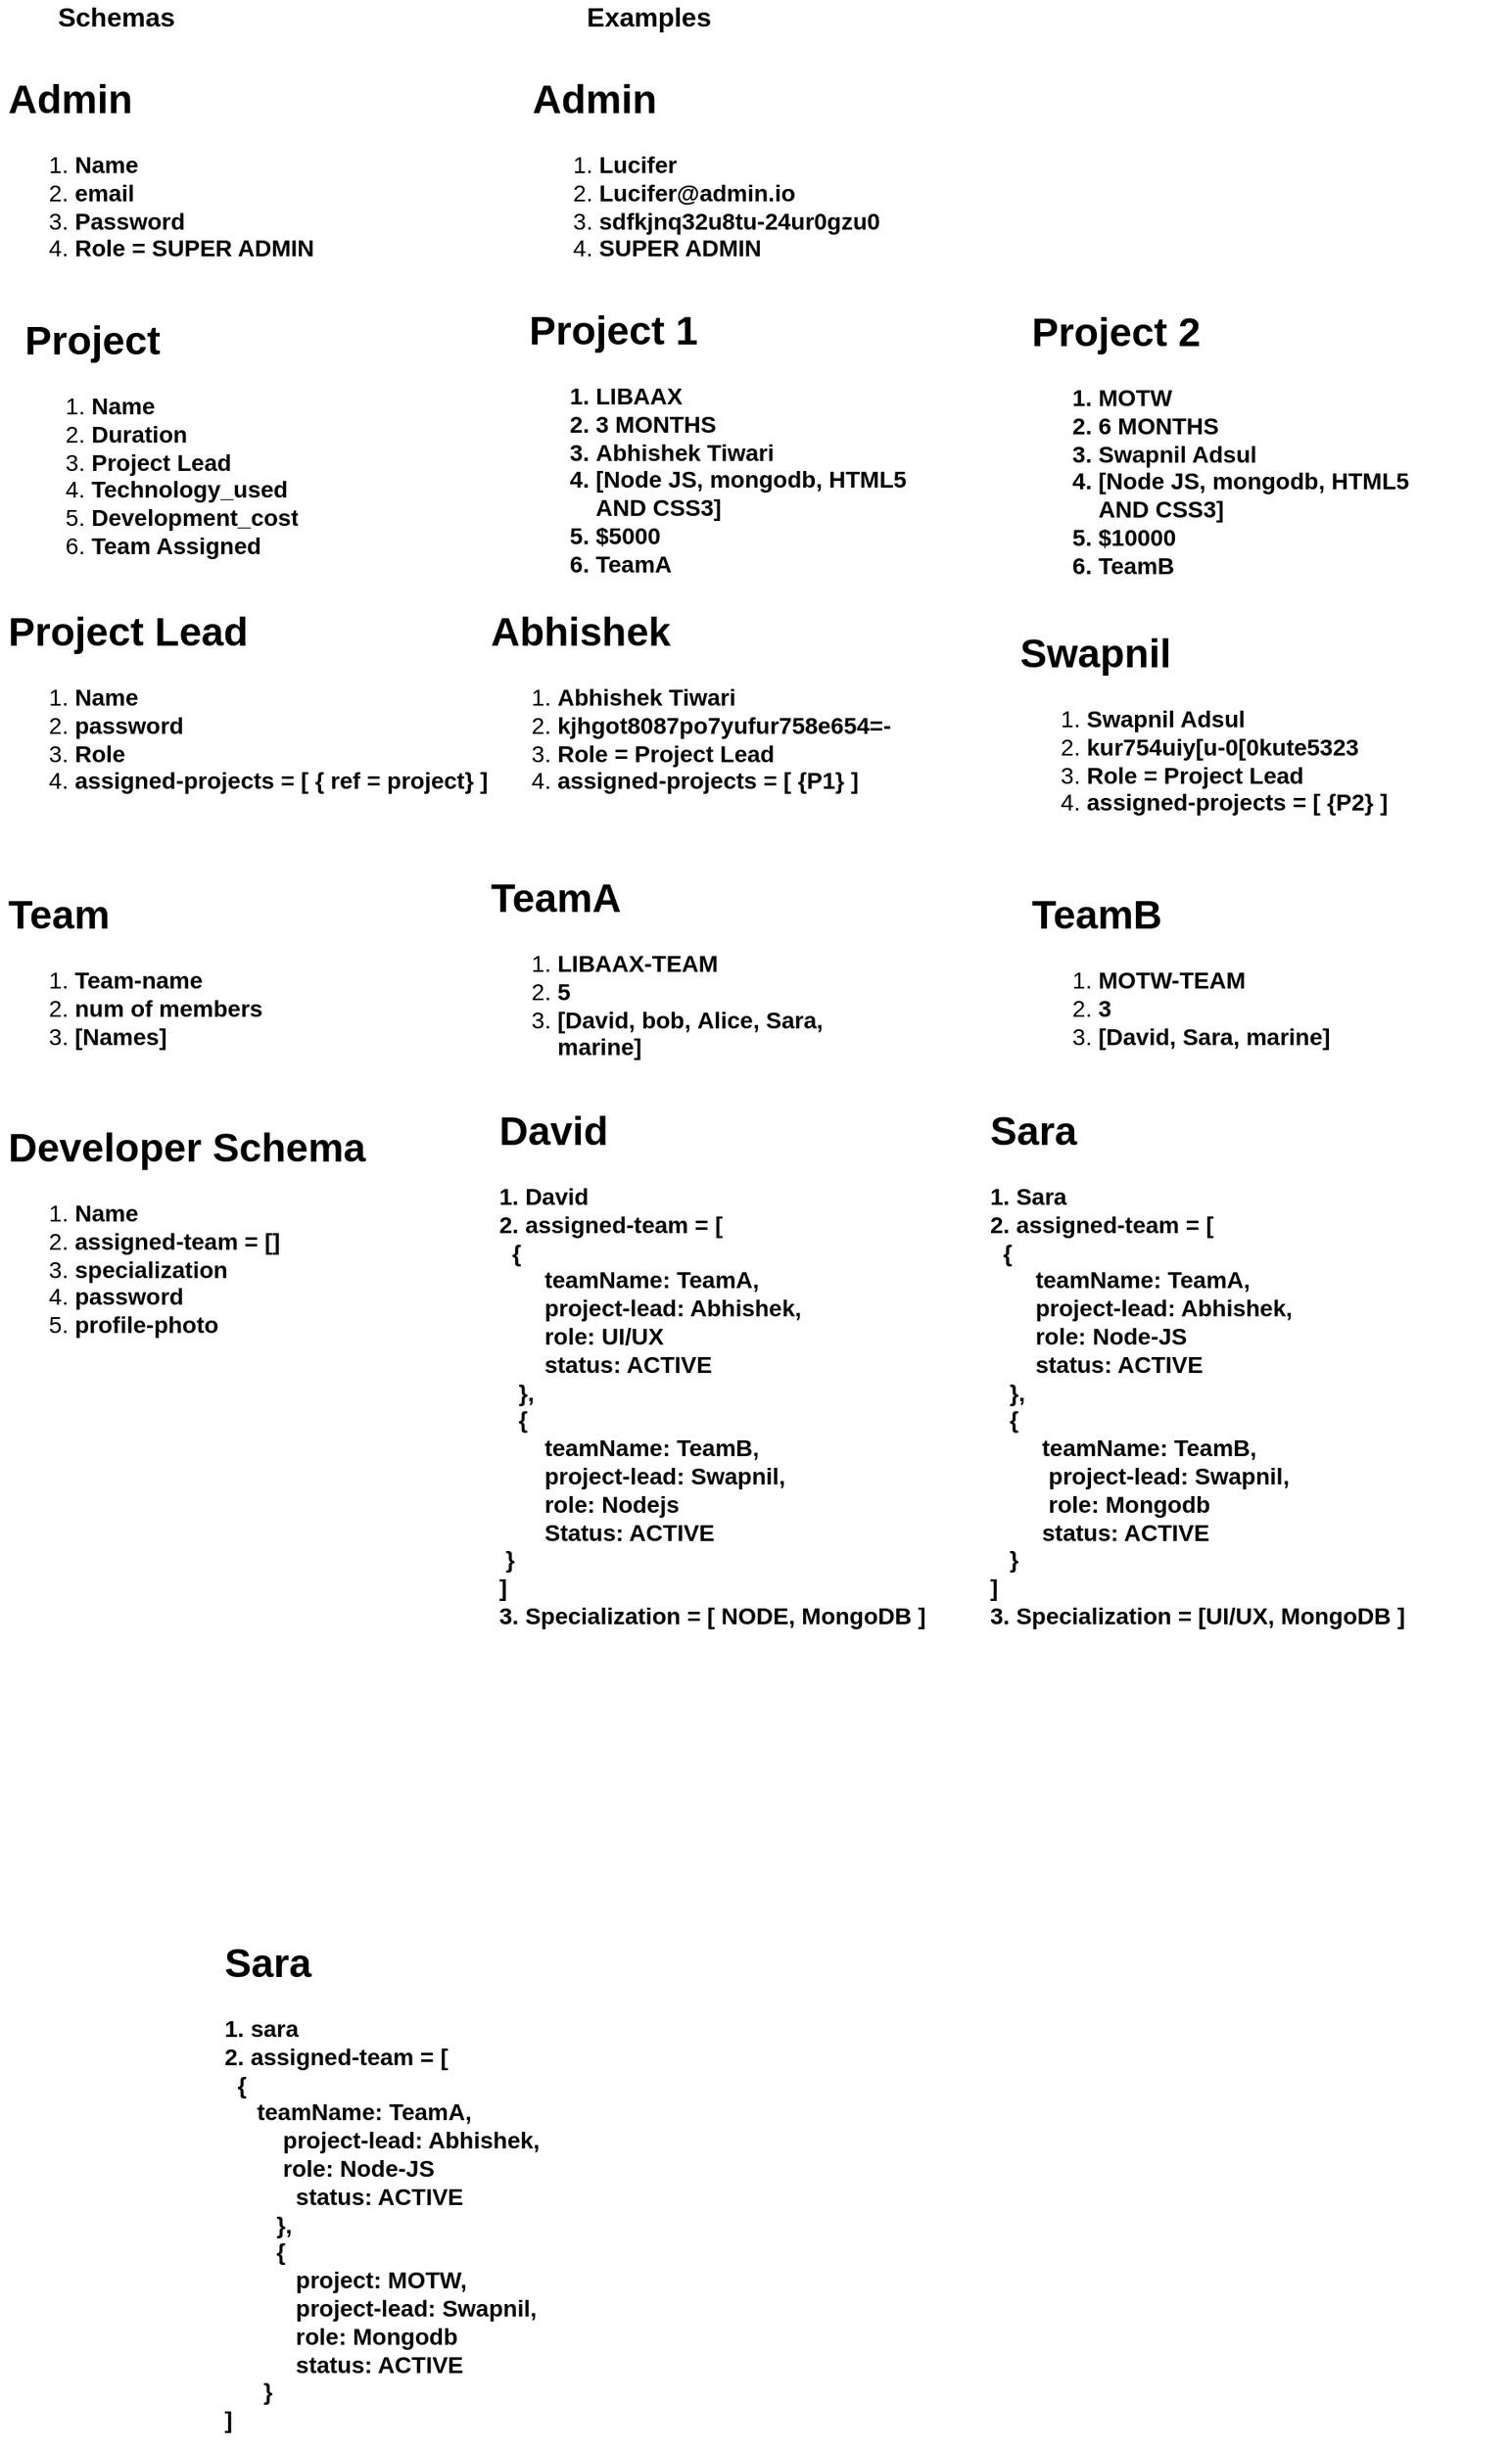 <mxfile version="14.9.0" type="device"><diagram id="LJfpFsQS0kXYYbwBS9Ag" name="Page-1"><mxGraphModel dx="1715" dy="518" grid="1" gridSize="10" guides="1" tooltips="1" connect="1" arrows="1" fold="1" page="1" pageScale="1" pageWidth="850" pageHeight="1100" math="0" shadow="0"><root><mxCell id="0"/><mxCell id="1" parent="0"/><mxCell id="TMY6huJGHZSoG1Gz8zdW-1" value="&lt;h1&gt;Admin&amp;nbsp;&lt;/h1&gt;&lt;div style=&quot;font-size: 14px&quot;&gt;&lt;ol&gt;&lt;li&gt;&lt;b&gt;Name&lt;/b&gt;&lt;/li&gt;&lt;li&gt;&lt;b&gt;email&lt;/b&gt;&lt;/li&gt;&lt;li&gt;&lt;b&gt;Password&lt;/b&gt;&lt;/li&gt;&lt;li&gt;&lt;b&gt;Role = SUPER ADMIN&lt;/b&gt;&lt;/li&gt;&lt;/ol&gt;&lt;/div&gt;" style="text;html=1;strokeColor=none;fillColor=none;spacing=5;spacingTop=-20;whiteSpace=wrap;overflow=hidden;rounded=0;" vertex="1" parent="1"><mxGeometry x="-30" y="60" width="230.75" height="139" as="geometry"/></mxCell><mxCell id="TMY6huJGHZSoG1Gz8zdW-2" value="&lt;h1&gt;Project&amp;nbsp;&lt;/h1&gt;&lt;div style=&quot;font-size: 14px&quot;&gt;&lt;ol&gt;&lt;li&gt;&lt;b&gt;Name&lt;/b&gt;&lt;/li&gt;&lt;li&gt;&lt;b&gt;Duration&lt;/b&gt;&lt;/li&gt;&lt;li&gt;&lt;b&gt;Project Lead&lt;/b&gt;&lt;/li&gt;&lt;li&gt;&lt;b&gt;Technology_used&lt;/b&gt;&lt;/li&gt;&lt;li&gt;&lt;b&gt;Development_cost&lt;/b&gt;&lt;/li&gt;&lt;li&gt;&lt;b&gt;Team Assigned&lt;/b&gt;&lt;/li&gt;&lt;/ol&gt;&lt;/div&gt;&lt;div&gt;&lt;br&gt;&lt;/div&gt;&lt;div&gt;&lt;br&gt;&lt;/div&gt;" style="text;html=1;strokeColor=none;fillColor=none;spacing=5;spacingTop=-20;whiteSpace=wrap;overflow=hidden;rounded=0;" vertex="1" parent="1"><mxGeometry x="-20" y="204.5" width="240" height="160" as="geometry"/></mxCell><mxCell id="TMY6huJGHZSoG1Gz8zdW-3" value="&lt;h1&gt;Project Lead&amp;nbsp;&lt;/h1&gt;&lt;div style=&quot;font-size: 14px&quot;&gt;&lt;ol&gt;&lt;li&gt;&lt;b&gt;Name&lt;/b&gt;&lt;/li&gt;&lt;li&gt;&lt;b&gt;password&lt;/b&gt;&lt;/li&gt;&lt;li&gt;&lt;b&gt;Role&lt;/b&gt;&lt;/li&gt;&lt;li&gt;&lt;b&gt;assigned-projects = [&amp;nbsp;&lt;b&gt;&lt;b&gt;{&amp;nbsp;&lt;/b&gt;&lt;/b&gt;ref = project&lt;b&gt;&lt;b&gt;}&lt;/b&gt;&lt;/b&gt;&amp;nbsp;]&lt;/b&gt;&lt;/li&gt;&lt;/ol&gt;&lt;/div&gt;&lt;div&gt;&lt;br&gt;&lt;/div&gt;" style="text;html=1;strokeColor=none;fillColor=none;spacing=5;spacingTop=-20;whiteSpace=wrap;overflow=hidden;rounded=0;" vertex="1" parent="1"><mxGeometry x="-30" y="380" width="300" height="150" as="geometry"/></mxCell><mxCell id="TMY6huJGHZSoG1Gz8zdW-4" value="&lt;h1&gt;Project 1&lt;/h1&gt;&lt;h1&gt;&lt;div style=&quot;font-size: 14px&quot;&gt;&lt;ol&gt;&lt;li&gt;&lt;b&gt;LIBAAX&lt;/b&gt;&lt;/li&gt;&lt;li&gt;&lt;b&gt;3 MONTHS&lt;/b&gt;&lt;/li&gt;&lt;li&gt;&lt;b&gt;Abhishek Tiwari&lt;/b&gt;&lt;/li&gt;&lt;li&gt;&lt;b&gt;[Node JS, mongodb, HTML5 AND CSS3]&lt;/b&gt;&lt;/li&gt;&lt;li&gt;&lt;b&gt;$5000&lt;/b&gt;&lt;/li&gt;&lt;li&gt;TeamA&lt;/li&gt;&lt;/ol&gt;&lt;/div&gt;&lt;div&gt;&lt;br style=&quot;font-size: 12px ; font-weight: 400&quot;&gt;&lt;/div&gt;&lt;/h1&gt;" style="text;html=1;strokeColor=none;fillColor=none;spacing=5;spacingTop=-20;whiteSpace=wrap;overflow=hidden;rounded=0;" vertex="1" parent="1"><mxGeometry x="282.87" y="199" width="250" height="170" as="geometry"/></mxCell><mxCell id="TMY6huJGHZSoG1Gz8zdW-5" value="&lt;h1&gt;Project 2&amp;nbsp;&lt;/h1&gt;&lt;h1&gt;&lt;div style=&quot;font-size: 14px&quot;&gt;&lt;ol&gt;&lt;li&gt;&lt;b&gt;MOTW&lt;/b&gt;&lt;/li&gt;&lt;li&gt;&lt;b&gt;6 MONTHS&lt;/b&gt;&lt;/li&gt;&lt;li&gt;&lt;b&gt;Swapnil Adsul&lt;/b&gt;&lt;/li&gt;&lt;li&gt;&lt;b&gt;[Node JS, mongodb, HTML5 AND CSS3]&lt;/b&gt;&lt;br&gt;&lt;/li&gt;&lt;li&gt;&lt;b&gt;$10000&lt;/b&gt;&lt;/li&gt;&lt;li&gt;&lt;b&gt;TeamB&lt;/b&gt;&lt;/li&gt;&lt;/ol&gt;&lt;/div&gt;&lt;div&gt;&lt;br style=&quot;font-size: 12px ; font-weight: 400&quot;&gt;&lt;/div&gt;&lt;/h1&gt;" style="text;html=1;strokeColor=none;fillColor=none;spacing=5;spacingTop=-20;whiteSpace=wrap;overflow=hidden;rounded=0;" vertex="1" parent="1"><mxGeometry x="584.82" y="199.5" width="250.37" height="170" as="geometry"/></mxCell><mxCell id="TMY6huJGHZSoG1Gz8zdW-6" value="&lt;h1&gt;Abhishek&lt;/h1&gt;&lt;div style=&quot;font-size: 14px&quot;&gt;&lt;ol&gt;&lt;li&gt;&lt;b&gt;Abhishek Tiwari&lt;/b&gt;&lt;/li&gt;&lt;li&gt;&lt;b&gt;kjhgot8087po7yufur758e654=-&lt;/b&gt;&lt;/li&gt;&lt;li&gt;&lt;b&gt;Role = Project Lead&lt;/b&gt;&lt;/li&gt;&lt;li&gt;&lt;b&gt;assigned-projects = [&lt;b&gt;&amp;nbsp;{P1}&lt;/b&gt;&lt;b&gt;&lt;b&gt;&amp;nbsp;&lt;/b&gt;&lt;/b&gt;]&lt;/b&gt;&lt;/li&gt;&lt;/ol&gt;&lt;/div&gt;" style="text;html=1;strokeColor=none;fillColor=none;spacing=5;spacingTop=-20;whiteSpace=wrap;overflow=hidden;rounded=0;" vertex="1" parent="1"><mxGeometry x="260" y="380" width="300" height="137.5" as="geometry"/></mxCell><mxCell id="TMY6huJGHZSoG1Gz8zdW-7" value="&lt;h1&gt;Admin&amp;nbsp;&lt;/h1&gt;&lt;div style=&quot;font-size: 14px&quot;&gt;&lt;ol&gt;&lt;li&gt;&lt;b&gt;Lucifer&lt;/b&gt;&lt;/li&gt;&lt;li&gt;&lt;b&gt;Lucifer@admin.io&lt;/b&gt;&lt;/li&gt;&lt;li&gt;&lt;b&gt;sdfkjnq32u8tu-24ur0gzu0&lt;/b&gt;&lt;/li&gt;&lt;li&gt;&lt;b&gt;SUPER ADMIN&lt;/b&gt;&lt;/li&gt;&lt;/ol&gt;&lt;/div&gt;" style="text;html=1;strokeColor=none;fillColor=none;spacing=5;spacingTop=-20;whiteSpace=wrap;overflow=hidden;rounded=0;" vertex="1" parent="1"><mxGeometry x="285" y="60" width="230.75" height="139" as="geometry"/></mxCell><mxCell id="TMY6huJGHZSoG1Gz8zdW-8" value="&lt;b&gt;&lt;font style=&quot;font-size: 16px&quot;&gt;Examples&lt;/font&gt;&lt;/b&gt;" style="text;html=1;strokeColor=none;fillColor=none;align=center;verticalAlign=middle;whiteSpace=wrap;rounded=0;" vertex="1" parent="1"><mxGeometry x="300" y="20" width="120" height="20" as="geometry"/></mxCell><mxCell id="TMY6huJGHZSoG1Gz8zdW-9" value="&lt;b&gt;&lt;font style=&quot;font-size: 16px&quot;&gt;Schemas&lt;/font&gt;&lt;/b&gt;" style="text;html=1;strokeColor=none;fillColor=none;align=center;verticalAlign=middle;whiteSpace=wrap;rounded=0;" vertex="1" parent="1"><mxGeometry x="-20" y="20" width="120" height="20" as="geometry"/></mxCell><mxCell id="TMY6huJGHZSoG1Gz8zdW-12" style="edgeStyle=orthogonalEdgeStyle;rounded=0;orthogonalLoop=1;jettySize=auto;html=1;exitX=0.5;exitY=1;exitDx=0;exitDy=0;" edge="1" parent="1" source="TMY6huJGHZSoG1Gz8zdW-8" target="TMY6huJGHZSoG1Gz8zdW-8"><mxGeometry relative="1" as="geometry"/></mxCell><mxCell id="TMY6huJGHZSoG1Gz8zdW-13" value="&lt;h1&gt;Swapnil&lt;/h1&gt;&lt;div style=&quot;font-size: 14px&quot;&gt;&lt;ol&gt;&lt;li&gt;&lt;b&gt;Swapnil Adsul&lt;/b&gt;&lt;/li&gt;&lt;li&gt;&lt;b&gt;kur754uiy[u-0[0kute5323&lt;/b&gt;&lt;/li&gt;&lt;li&gt;&lt;b&gt;Role = Project Lead&lt;/b&gt;&lt;/li&gt;&lt;li&gt;&lt;b&gt;assigned-projects = [&lt;b&gt;&amp;nbsp;{P2}&lt;/b&gt;&lt;b&gt;&lt;b&gt;&amp;nbsp;&lt;/b&gt;&lt;/b&gt;]&lt;/b&gt;&lt;/li&gt;&lt;/ol&gt;&lt;/div&gt;&lt;div&gt;&lt;br&gt;&lt;/div&gt;" style="text;html=1;strokeColor=none;fillColor=none;spacing=5;spacingTop=-20;whiteSpace=wrap;overflow=hidden;rounded=0;" vertex="1" parent="1"><mxGeometry x="577.5" y="392.5" width="300" height="125" as="geometry"/></mxCell><mxCell id="TMY6huJGHZSoG1Gz8zdW-14" value="&lt;h1&gt;Developer Schema&lt;/h1&gt;&lt;div style=&quot;font-size: 14px&quot;&gt;&lt;ol&gt;&lt;li&gt;&lt;b&gt;Name&lt;/b&gt;&lt;/li&gt;&lt;li&gt;&lt;b&gt;assigned-team = []&lt;/b&gt;&lt;br&gt;&lt;/li&gt;&lt;li&gt;&lt;b&gt;specialization&lt;/b&gt;&lt;/li&gt;&lt;li&gt;&lt;b&gt;password&lt;/b&gt;&lt;/li&gt;&lt;li&gt;&lt;b&gt;profile-photo&lt;/b&gt;&lt;/li&gt;&lt;/ol&gt;&lt;/div&gt;&lt;div&gt;&lt;br&gt;&lt;/div&gt;" style="text;html=1;strokeColor=none;fillColor=none;spacing=5;spacingTop=-20;whiteSpace=wrap;overflow=hidden;rounded=0;" vertex="1" parent="1"><mxGeometry x="-30" y="690" width="280" height="190" as="geometry"/></mxCell><mxCell id="TMY6huJGHZSoG1Gz8zdW-16" value="&lt;h1&gt;Sara&amp;nbsp;&lt;/h1&gt;&lt;div style=&quot;font-size: 14px&quot;&gt;&lt;b&gt;1. Sara&lt;/b&gt;&lt;br&gt;&lt;b&gt;&lt;b&gt;2. assigned-team =&amp;nbsp;&lt;/b&gt;[&amp;nbsp; &amp;nbsp; &amp;nbsp; &amp;nbsp; &amp;nbsp; &amp;nbsp; &amp;nbsp; &amp;nbsp; &amp;nbsp; &amp;nbsp; &amp;nbsp; &amp;nbsp; &amp;nbsp; &amp;nbsp; &amp;nbsp; &amp;nbsp; &amp;nbsp;&amp;nbsp;&lt;/b&gt;&lt;b&gt;&lt;b&gt;&lt;b&gt;{&amp;nbsp; &amp;nbsp; &amp;nbsp; &amp;nbsp; &amp;nbsp; &amp;nbsp; &amp;nbsp; &amp;nbsp; &amp;nbsp; &amp;nbsp; &amp;nbsp; &amp;nbsp; &amp;nbsp; &amp;nbsp; &amp;nbsp; &amp;nbsp; &amp;nbsp; &amp;nbsp; &amp;nbsp; &amp;nbsp; &amp;nbsp; &amp;nbsp; &amp;nbsp; &amp;nbsp; &amp;nbsp; &amp;nbsp; &amp;nbsp; &amp;nbsp; &amp;nbsp; &amp;nbsp; &amp;nbsp; &amp;nbsp; &amp;nbsp; &amp;nbsp; &amp;nbsp; &amp;nbsp;&lt;/b&gt;&lt;/b&gt;&lt;/b&gt;&lt;b&gt;&lt;b&gt;&lt;b&gt;teamName&lt;/b&gt;&lt;/b&gt;: TeamA,&amp;nbsp; &amp;nbsp; &amp;nbsp; &amp;nbsp; &amp;nbsp; &amp;nbsp; &amp;nbsp; &amp;nbsp; &amp;nbsp; &amp;nbsp; &amp;nbsp; &amp;nbsp; &amp;nbsp; &amp;nbsp; &amp;nbsp; &amp;nbsp; &amp;nbsp; &amp;nbsp;&lt;/b&gt;&lt;b&gt;project-lead: Abhishek,&amp;nbsp; &amp;nbsp; &amp;nbsp; &amp;nbsp; &amp;nbsp; &amp;nbsp; &amp;nbsp; &amp;nbsp; &amp;nbsp; &amp;nbsp; &amp;nbsp; &amp;nbsp; &amp;nbsp; &amp;nbsp;&lt;/b&gt;&lt;b&gt;role: Node-JS&lt;/b&gt;&lt;/div&gt;&lt;b style=&quot;font-size: 14px&quot;&gt;&amp;nbsp; &amp;nbsp; &amp;nbsp; &amp;nbsp;status: ACTIVE&lt;/b&gt;&lt;br&gt;&lt;div style=&quot;font-size: 14px&quot;&gt;&lt;b&gt;&amp;nbsp; &amp;nbsp;&lt;/b&gt;&lt;b&gt;&lt;b&gt;&lt;b&gt;},&lt;/b&gt;&lt;/b&gt;&lt;/b&gt;&lt;/div&gt;&lt;b style=&quot;font-size: 14px&quot;&gt;&amp;nbsp; &amp;nbsp;&lt;/b&gt;&lt;b style=&quot;font-size: 14px&quot;&gt;{&amp;nbsp; &amp;nbsp; &amp;nbsp; &amp;nbsp; &amp;nbsp; &amp;nbsp; &amp;nbsp; &amp;nbsp; &amp;nbsp; &amp;nbsp; &amp;nbsp; &amp;nbsp; &amp;nbsp; &amp;nbsp; &amp;nbsp; &amp;nbsp; &amp;nbsp; &amp;nbsp; &amp;nbsp; &amp;nbsp; &amp;nbsp; &amp;nbsp; &amp;nbsp; &amp;nbsp; &amp;nbsp; &amp;nbsp; &amp;nbsp; &amp;nbsp; &amp;nbsp; &amp;nbsp; &amp;nbsp; &amp;nbsp; &amp;nbsp; &amp;nbsp; &amp;nbsp;&amp;nbsp;&lt;/b&gt;&lt;b style=&quot;font-size: 14px&quot;&gt;&lt;b&gt;&lt;b&gt;teamName&lt;/b&gt;&lt;/b&gt;: TeamB,&amp;nbsp; &amp;nbsp; &amp;nbsp; &amp;nbsp; &amp;nbsp; &amp;nbsp; &amp;nbsp; &amp;nbsp; &amp;nbsp; &amp;nbsp; &amp;nbsp; &amp;nbsp; &amp;nbsp; &amp;nbsp; &amp;nbsp; &amp;nbsp; &amp;nbsp; &amp;nbsp;&lt;/b&gt;&lt;b style=&quot;font-size: 14px&quot;&gt;project-lead: Swapnil,&amp;nbsp; &amp;nbsp; &amp;nbsp; &amp;nbsp; &amp;nbsp; &amp;nbsp; &amp;nbsp; &amp;nbsp; &amp;nbsp; &amp;nbsp; &amp;nbsp; &amp;nbsp; &amp;nbsp; &amp;nbsp; &amp;nbsp; &amp;nbsp;&lt;/b&gt;&lt;b style=&quot;font-size: 14px&quot;&gt;role: Mongodb&lt;br&gt;&lt;/b&gt;&lt;b style=&quot;font-size: 14px&quot;&gt;&amp;nbsp; &amp;nbsp; &amp;nbsp; &amp;nbsp; status: ACTIVE&lt;/b&gt;&lt;b style=&quot;font-size: 14px&quot;&gt;&amp;nbsp; &amp;nbsp; &amp;nbsp; &amp;nbsp; &amp;nbsp; &amp;nbsp; &amp;nbsp; &amp;nbsp; &amp;nbsp; &amp;nbsp; &amp;nbsp; &amp;nbsp; &amp;nbsp; &amp;nbsp; &amp;nbsp; &amp;nbsp; &amp;nbsp; &amp;nbsp; &amp;nbsp;&lt;/b&gt;&lt;b style=&quot;font-size: 14px&quot;&gt;}&amp;nbsp;&amp;nbsp;&lt;/b&gt;&lt;b style=&quot;font-size: 14px&quot;&gt;&lt;b&gt;&lt;b&gt;&amp;nbsp; &amp;nbsp; &amp;nbsp; &amp;nbsp; &amp;nbsp; &amp;nbsp; &amp;nbsp; &amp;nbsp; &amp;nbsp; &amp;nbsp; &amp;nbsp; &amp;nbsp; &amp;nbsp; &amp;nbsp; &amp;nbsp; &amp;nbsp; &amp;nbsp; &amp;nbsp; &amp;nbsp; &amp;nbsp; &amp;nbsp; &amp;nbsp; &amp;nbsp; &amp;nbsp; &amp;nbsp; &amp;nbsp;&lt;/b&gt;&lt;/b&gt;&lt;/b&gt;&lt;b style=&quot;font-size: 14px&quot;&gt;&lt;br&gt;&lt;/b&gt;&lt;div style=&quot;font-size: 14px&quot;&gt;&lt;b&gt;]&lt;/b&gt;&lt;/div&gt;&lt;div style=&quot;font-size: 14px&quot;&gt;&lt;b&gt;3. Specialization = [UI/UX, MongoDB ]&lt;br&gt;&lt;/b&gt;&lt;br&gt;&lt;br&gt;&lt;/div&gt;" style="text;html=1;strokeColor=none;fillColor=none;spacing=5;spacingTop=-20;whiteSpace=wrap;overflow=hidden;rounded=0;" vertex="1" parent="1"><mxGeometry x="560" y="680" width="270" height="330" as="geometry"/></mxCell><mxCell id="TMY6huJGHZSoG1Gz8zdW-17" value="&lt;h1&gt;Team&amp;nbsp;&lt;/h1&gt;&lt;div style=&quot;font-size: 14px&quot;&gt;&lt;ol&gt;&lt;li&gt;&lt;b&gt;Team-name&lt;/b&gt;&lt;/li&gt;&lt;li&gt;&lt;b&gt;num of members&lt;/b&gt;&lt;/li&gt;&lt;li&gt;&lt;b&gt;[Names]&lt;/b&gt;&lt;/li&gt;&lt;/ol&gt;&lt;/div&gt;" style="text;html=1;strokeColor=none;fillColor=none;spacing=5;spacingTop=-20;whiteSpace=wrap;overflow=hidden;rounded=0;" vertex="1" parent="1"><mxGeometry x="-30" y="550" width="240.75" height="120" as="geometry"/></mxCell><mxCell id="TMY6huJGHZSoG1Gz8zdW-18" value="&lt;h1&gt;TeamA&lt;/h1&gt;&lt;div&gt;&lt;ol&gt;&lt;li style=&quot;font-size: 14px&quot;&gt;&lt;b&gt;LIBAAX-TEAM&lt;/b&gt;&lt;/li&gt;&lt;li style=&quot;font-size: 14px&quot;&gt;&lt;b&gt;5&lt;/b&gt;&lt;/li&gt;&lt;li style=&quot;font-size: 14px&quot;&gt;&lt;b&gt;[David, bob,&amp;nbsp;&lt;/b&gt;&lt;span&gt;&lt;b&gt;Alice&lt;/b&gt;&lt;/span&gt;&lt;b&gt;, &lt;/b&gt;&lt;span&gt;&lt;b&gt;Sara&lt;/b&gt;&lt;/span&gt;&lt;b&gt;, marine]&lt;/b&gt;&lt;/li&gt;&lt;/ol&gt;&lt;/div&gt;" style="text;html=1;strokeColor=none;fillColor=none;spacing=5;spacingTop=-20;whiteSpace=wrap;overflow=hidden;rounded=0;" vertex="1" parent="1"><mxGeometry x="260" y="540" width="240.75" height="120" as="geometry"/></mxCell><mxCell id="TMY6huJGHZSoG1Gz8zdW-19" value="&lt;h1&gt;Sara&amp;nbsp;&lt;/h1&gt;&lt;div style=&quot;font-size: 14px&quot;&gt;&lt;b&gt;1. sara&lt;/b&gt;&lt;br&gt;&lt;b&gt;&lt;b&gt;2. assigned-team =&amp;nbsp;&lt;/b&gt;[&amp;nbsp; &amp;nbsp; &amp;nbsp; &amp;nbsp; &amp;nbsp; &amp;nbsp; &amp;nbsp; &amp;nbsp; &amp;nbsp; &amp;nbsp; &amp;nbsp; &amp;nbsp; &amp;nbsp; &amp;nbsp; &amp;nbsp; &amp;nbsp; &amp;nbsp;&amp;nbsp;&lt;/b&gt;&lt;b&gt;&lt;b&gt;&lt;b&gt;{&amp;nbsp; &amp;nbsp; &amp;nbsp; &amp;nbsp; &amp;nbsp; &amp;nbsp; &amp;nbsp; &amp;nbsp; &amp;nbsp; &amp;nbsp; &amp;nbsp; &amp;nbsp; &amp;nbsp; &amp;nbsp; &amp;nbsp; &amp;nbsp; &amp;nbsp; &amp;nbsp; &amp;nbsp; &amp;nbsp; &amp;nbsp; &amp;nbsp; &amp;nbsp; &amp;nbsp; &amp;nbsp; &amp;nbsp; &amp;nbsp; &amp;nbsp; &amp;nbsp; &amp;nbsp; &amp;nbsp; &amp;nbsp; &amp;nbsp; &amp;nbsp;&lt;/b&gt;&lt;/b&gt;&lt;/b&gt;&lt;b&gt;&lt;b&gt;&lt;b&gt;teamName&lt;/b&gt;&lt;/b&gt;: TeamA,&amp;nbsp; &amp;nbsp; &amp;nbsp; &amp;nbsp; &amp;nbsp; &amp;nbsp; &amp;nbsp; &amp;nbsp; &amp;nbsp; &amp;nbsp; &amp;nbsp; &amp;nbsp; &amp;nbsp; &amp;nbsp; &amp;nbsp; &amp;nbsp; &amp;nbsp; &amp;nbsp; &amp;nbsp;&lt;/b&gt;&lt;b&gt;project-lead: Abhishek,&amp;nbsp; &amp;nbsp; &amp;nbsp; &amp;nbsp; &amp;nbsp; &amp;nbsp; &amp;nbsp; &amp;nbsp; &amp;nbsp; &amp;nbsp; &amp;nbsp; &amp;nbsp; &amp;nbsp; &amp;nbsp;&lt;/b&gt;&lt;b&gt;role: Node-JS&lt;/b&gt;&lt;/div&gt;&lt;b style=&quot;font-size: 14px&quot;&gt;&amp;nbsp; &amp;nbsp; &amp;nbsp; &amp;nbsp; &amp;nbsp; &amp;nbsp;status: ACTIVE&lt;/b&gt;&lt;br&gt;&lt;div style=&quot;font-size: 14px&quot;&gt;&lt;b&gt;&amp;nbsp; &amp;nbsp; &amp;nbsp; &amp;nbsp;&amp;nbsp;&lt;/b&gt;&lt;b&gt;&lt;b&gt;&lt;b&gt;},&lt;/b&gt;&lt;/b&gt;&lt;/b&gt;&lt;/div&gt;&lt;b style=&quot;font-size: 14px&quot;&gt;&amp;nbsp; &amp;nbsp; &amp;nbsp; &amp;nbsp;&amp;nbsp;&lt;/b&gt;&lt;b style=&quot;font-size: 14px&quot;&gt;{&amp;nbsp; &amp;nbsp; &amp;nbsp; &amp;nbsp; &amp;nbsp; &amp;nbsp; &amp;nbsp; &amp;nbsp; &amp;nbsp; &amp;nbsp; &amp;nbsp; &amp;nbsp; &amp;nbsp; &amp;nbsp; &amp;nbsp; &amp;nbsp; &amp;nbsp; &amp;nbsp; &amp;nbsp; &amp;nbsp; &amp;nbsp; &amp;nbsp; &amp;nbsp; &amp;nbsp; &amp;nbsp; &amp;nbsp; &amp;nbsp; &amp;nbsp; &amp;nbsp; &amp;nbsp; &amp;nbsp; &amp;nbsp; &amp;nbsp; &amp;nbsp;&lt;/b&gt;&lt;b style=&quot;font-size: 14px&quot;&gt;&lt;b&gt;&lt;b&gt;project&lt;/b&gt;&lt;/b&gt;: MOTW,&amp;nbsp; &amp;nbsp; &amp;nbsp; &amp;nbsp; &amp;nbsp; &amp;nbsp; &amp;nbsp; &amp;nbsp; &amp;nbsp; &amp;nbsp; &amp;nbsp; &amp;nbsp; &amp;nbsp; &amp;nbsp; &amp;nbsp; &amp;nbsp; &amp;nbsp; &amp;nbsp; &amp;nbsp; &amp;nbsp;&lt;/b&gt;&lt;b style=&quot;font-size: 14px&quot;&gt;project-lead: Swapnil,&amp;nbsp; &amp;nbsp; &amp;nbsp; &amp;nbsp; &amp;nbsp; &amp;nbsp; &amp;nbsp; &amp;nbsp; &amp;nbsp; &amp;nbsp; &amp;nbsp; &amp;nbsp; &amp;nbsp; &amp;nbsp; &amp;nbsp;&lt;/b&gt;&lt;b style=&quot;font-size: 14px&quot;&gt;role: Mongodb&lt;br&gt;&lt;/b&gt;&lt;b style=&quot;font-size: 14px&quot;&gt;&amp;nbsp; &amp;nbsp; &amp;nbsp; &amp;nbsp; &amp;nbsp; &amp;nbsp;status: ACTIVE&lt;/b&gt;&lt;b style=&quot;font-size: 14px&quot;&gt;&amp;nbsp; &amp;nbsp; &amp;nbsp; &amp;nbsp; &amp;nbsp; &amp;nbsp; &amp;nbsp; &amp;nbsp; &amp;nbsp; &amp;nbsp; &amp;nbsp; &amp;nbsp; &amp;nbsp; &amp;nbsp; &amp;nbsp; &amp;nbsp; &amp;nbsp; &amp;nbsp;&amp;nbsp;&lt;/b&gt;&lt;b style=&quot;font-size: 14px&quot;&gt;}&amp;nbsp;&amp;nbsp;&lt;/b&gt;&lt;b style=&quot;font-size: 14px&quot;&gt;&lt;b&gt;&lt;b&gt;&amp;nbsp; &amp;nbsp; &amp;nbsp; &amp;nbsp; &amp;nbsp; &amp;nbsp; &amp;nbsp; &amp;nbsp; &amp;nbsp; &amp;nbsp; &amp;nbsp; &amp;nbsp; &amp;nbsp; &amp;nbsp; &amp;nbsp; &amp;nbsp; &amp;nbsp; &amp;nbsp; &amp;nbsp; &amp;nbsp; &amp;nbsp; &amp;nbsp; &amp;nbsp; &amp;nbsp; &amp;nbsp; &amp;nbsp;&lt;/b&gt;&lt;/b&gt;&lt;/b&gt;&lt;b style=&quot;font-size: 14px&quot;&gt;&lt;br&gt;&lt;/b&gt;&lt;div style=&quot;font-size: 14px&quot;&gt;&lt;b&gt;]&lt;/b&gt;&lt;br&gt;&lt;br&gt;&lt;br&gt;&lt;/div&gt;" style="text;html=1;strokeColor=none;fillColor=none;spacing=5;spacingTop=-20;whiteSpace=wrap;overflow=hidden;rounded=0;" vertex="1" parent="1"><mxGeometry x="100" y="1180" width="265" height="310" as="geometry"/></mxCell><mxCell id="TMY6huJGHZSoG1Gz8zdW-20" value="&lt;h1&gt;David&amp;nbsp;&lt;/h1&gt;&lt;div style=&quot;font-size: 14px&quot;&gt;&lt;b&gt;1. David&lt;/b&gt;&lt;br&gt;&lt;b&gt;&lt;b&gt;2. assigned-team =&amp;nbsp;&lt;/b&gt;[&amp;nbsp; &amp;nbsp; &amp;nbsp; &amp;nbsp; &amp;nbsp; &amp;nbsp; &amp;nbsp; &amp;nbsp; &amp;nbsp; &amp;nbsp; &amp;nbsp; &amp;nbsp; &amp;nbsp; &amp;nbsp; &amp;nbsp; &amp;nbsp; &amp;nbsp;&amp;nbsp;&lt;/b&gt;&lt;b&gt;&lt;b&gt;&lt;b&gt;{&amp;nbsp; &amp;nbsp; &amp;nbsp; &amp;nbsp; &amp;nbsp; &amp;nbsp; &amp;nbsp; &amp;nbsp; &amp;nbsp; &amp;nbsp; &amp;nbsp; &amp;nbsp; &amp;nbsp; &amp;nbsp; &amp;nbsp; &amp;nbsp; &amp;nbsp; &amp;nbsp; &amp;nbsp; &amp;nbsp; &amp;nbsp; &amp;nbsp; &amp;nbsp; &amp;nbsp; &amp;nbsp; &amp;nbsp; &amp;nbsp; &amp;nbsp; &amp;nbsp; &amp;nbsp; &amp;nbsp; &amp;nbsp; &amp;nbsp; &amp;nbsp; &amp;nbsp; &amp;nbsp;&lt;/b&gt;&lt;/b&gt;&lt;/b&gt;&lt;b&gt;&lt;b&gt;&lt;b&gt;teamName&lt;/b&gt;&lt;/b&gt;: TeamA,&amp;nbsp; &amp;nbsp; &amp;nbsp; &amp;nbsp; &amp;nbsp; &amp;nbsp; &amp;nbsp; &amp;nbsp; &amp;nbsp; &amp;nbsp; &amp;nbsp; &amp;nbsp; &amp;nbsp; &amp;nbsp; &amp;nbsp; &amp;nbsp; &amp;nbsp; &amp;nbsp;&lt;/b&gt;&lt;b&gt;project-lead: Abhishek,&amp;nbsp; &amp;nbsp; &amp;nbsp; &amp;nbsp; &amp;nbsp; &amp;nbsp; &amp;nbsp; &amp;nbsp; &amp;nbsp; &amp;nbsp; &amp;nbsp; &amp;nbsp; &amp;nbsp; &amp;nbsp;&lt;/b&gt;&lt;b&gt;role: UI/UX&lt;/b&gt;&lt;/div&gt;&lt;b style=&quot;font-size: 14px&quot;&gt;&amp;nbsp; &amp;nbsp; &amp;nbsp; &amp;nbsp;status: ACTIVE&lt;/b&gt;&lt;br&gt;&lt;div style=&quot;font-size: 14px&quot;&gt;&lt;b&gt;&amp;nbsp; &amp;nbsp;&lt;/b&gt;&lt;b&gt;&lt;b&gt;&lt;b&gt;},&lt;/b&gt;&lt;/b&gt;&lt;/b&gt;&lt;/div&gt;&lt;b style=&quot;font-size: 14px&quot;&gt;&amp;nbsp; &amp;nbsp;&lt;/b&gt;&lt;b style=&quot;font-size: 14px&quot;&gt;{&amp;nbsp; &amp;nbsp; &amp;nbsp; &amp;nbsp; &amp;nbsp; &amp;nbsp; &amp;nbsp; &amp;nbsp; &amp;nbsp; &amp;nbsp; &amp;nbsp; &amp;nbsp; &amp;nbsp; &amp;nbsp; &amp;nbsp; &amp;nbsp; &amp;nbsp; &amp;nbsp; &amp;nbsp; &amp;nbsp; &amp;nbsp; &amp;nbsp; &amp;nbsp; &amp;nbsp; &amp;nbsp; &amp;nbsp; &amp;nbsp; &amp;nbsp; &amp;nbsp; &amp;nbsp; &amp;nbsp; &amp;nbsp; &amp;nbsp; &amp;nbsp; &amp;nbsp;&lt;/b&gt;&lt;b style=&quot;font-size: 14px&quot;&gt;&lt;b&gt;&lt;b&gt;teamName&lt;/b&gt;&lt;/b&gt;: TeamB,&amp;nbsp; &amp;nbsp; &amp;nbsp; &amp;nbsp; &amp;nbsp; &amp;nbsp; &amp;nbsp; &amp;nbsp; &amp;nbsp; &amp;nbsp; &amp;nbsp; &amp;nbsp; &amp;nbsp; &amp;nbsp; &amp;nbsp; &amp;nbsp; &amp;nbsp; &amp;nbsp;&lt;/b&gt;&lt;b style=&quot;font-size: 14px&quot;&gt;project-lead: Swapnil,&amp;nbsp; &amp;nbsp; &amp;nbsp; &amp;nbsp; &amp;nbsp; &amp;nbsp; &amp;nbsp; &amp;nbsp; &amp;nbsp; &amp;nbsp; &amp;nbsp; &amp;nbsp; &amp;nbsp; &amp;nbsp; &amp;nbsp; &amp;nbsp;&lt;/b&gt;&lt;b style=&quot;font-size: 14px&quot;&gt;role: Nodejs&lt;br&gt;&lt;/b&gt;&lt;b style=&quot;font-size: 14px&quot;&gt;&amp;nbsp; &amp;nbsp; &amp;nbsp; &amp;nbsp;Status: ACTIVE&lt;/b&gt;&lt;b style=&quot;font-size: 14px&quot;&gt;&amp;nbsp; &amp;nbsp; &amp;nbsp; &amp;nbsp; &amp;nbsp; &amp;nbsp; &amp;nbsp; &amp;nbsp; &amp;nbsp; &amp;nbsp; &amp;nbsp; &amp;nbsp; &amp;nbsp; &amp;nbsp; &amp;nbsp; &amp;nbsp; &amp;nbsp;&lt;/b&gt;&lt;b style=&quot;font-size: 14px&quot;&gt;}&amp;nbsp;&amp;nbsp;&lt;/b&gt;&lt;b style=&quot;font-size: 14px&quot;&gt;&lt;b&gt;&lt;b&gt;&amp;nbsp; &amp;nbsp; &amp;nbsp; &amp;nbsp; &amp;nbsp; &amp;nbsp; &amp;nbsp; &amp;nbsp; &amp;nbsp; &amp;nbsp; &amp;nbsp; &amp;nbsp; &amp;nbsp; &amp;nbsp; &amp;nbsp; &amp;nbsp; &amp;nbsp; &amp;nbsp; &amp;nbsp; &amp;nbsp; &amp;nbsp; &amp;nbsp; &amp;nbsp; &amp;nbsp; &amp;nbsp; &amp;nbsp;&lt;/b&gt;&lt;/b&gt;&lt;/b&gt;&lt;b style=&quot;font-size: 14px&quot;&gt;&lt;br&gt;&lt;/b&gt;&lt;div style=&quot;font-size: 14px&quot;&gt;&lt;b&gt;]&lt;/b&gt;&lt;/div&gt;&lt;div style=&quot;font-size: 14px&quot;&gt;&lt;b&gt;3. Specialization = [ NODE, MongoDB ]&lt;br&gt;&lt;/b&gt;&lt;br&gt;&lt;br&gt;&lt;/div&gt;" style="text;html=1;strokeColor=none;fillColor=none;spacing=5;spacingTop=-20;whiteSpace=wrap;overflow=hidden;rounded=0;" vertex="1" parent="1"><mxGeometry x="265.37" y="680" width="270" height="330" as="geometry"/></mxCell><mxCell id="TMY6huJGHZSoG1Gz8zdW-21" value="&lt;h1&gt;TeamB&lt;/h1&gt;&lt;div&gt;&lt;ol&gt;&lt;li style=&quot;font-size: 14px&quot;&gt;&lt;b&gt;MOTW-TEAM&lt;/b&gt;&lt;/li&gt;&lt;li style=&quot;font-size: 14px&quot;&gt;&lt;b&gt;3&lt;/b&gt;&lt;/li&gt;&lt;li style=&quot;font-size: 14px&quot;&gt;&lt;b&gt;[David&lt;/b&gt;&lt;b&gt;, &lt;/b&gt;&lt;span&gt;&lt;b&gt;Sara&lt;/b&gt;&lt;/span&gt;&lt;b&gt;, marine]&lt;/b&gt;&lt;/li&gt;&lt;/ol&gt;&lt;/div&gt;" style="text;html=1;strokeColor=none;fillColor=none;spacing=5;spacingTop=-20;whiteSpace=wrap;overflow=hidden;rounded=0;" vertex="1" parent="1"><mxGeometry x="584.82" y="550" width="240.75" height="120" as="geometry"/></mxCell></root></mxGraphModel></diagram></mxfile>
